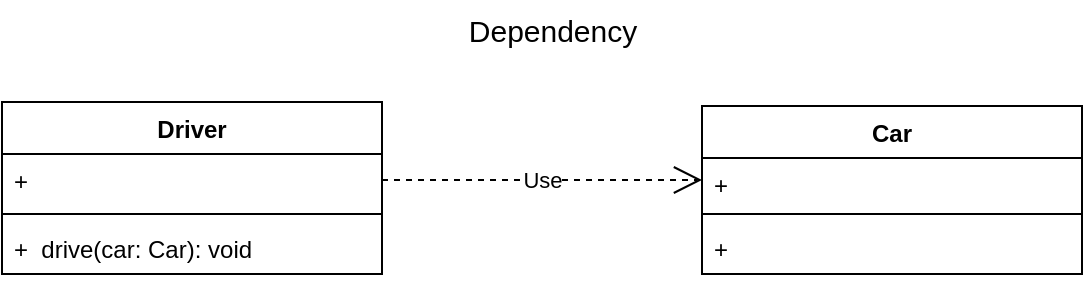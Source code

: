 <mxfile version="20.3.0" type="device"><diagram name="Page-1" id="c4acf3e9-155e-7222-9cf6-157b1a14988f"><mxGraphModel dx="1038" dy="649" grid="1" gridSize="10" guides="1" tooltips="1" connect="1" arrows="1" fold="1" page="1" pageScale="1" pageWidth="850" pageHeight="1100" background="none" math="0" shadow="0"><root><mxCell id="0"/><mxCell id="1" parent="0"/><mxCell id="KidopOKFZUAFMkktDd2t-1" value="Car" style="swimlane;fontStyle=1;align=center;verticalAlign=top;childLayout=stackLayout;horizontal=1;startSize=26;horizontalStack=0;resizeParent=1;resizeParentMax=0;resizeLast=0;collapsible=1;marginBottom=0;" parent="1" vertex="1"><mxGeometry x="460" y="223" width="190" height="84" as="geometry"><mxRectangle x="350" y="220" width="80" height="30" as="alternateBounds"/></mxGeometry></mxCell><mxCell id="KidopOKFZUAFMkktDd2t-2" value="+ " style="text;strokeColor=none;fillColor=none;align=left;verticalAlign=top;spacingLeft=4;spacingRight=4;overflow=hidden;rotatable=0;points=[[0,0.5],[1,0.5]];portConstraint=eastwest;" parent="KidopOKFZUAFMkktDd2t-1" vertex="1"><mxGeometry y="26" width="190" height="24" as="geometry"/></mxCell><mxCell id="KidopOKFZUAFMkktDd2t-3" value="" style="line;strokeWidth=1;fillColor=none;align=left;verticalAlign=middle;spacingTop=-1;spacingLeft=3;spacingRight=3;rotatable=0;labelPosition=right;points=[];portConstraint=eastwest;strokeColor=inherit;" parent="KidopOKFZUAFMkktDd2t-1" vertex="1"><mxGeometry y="50" width="190" height="8" as="geometry"/></mxCell><mxCell id="KidopOKFZUAFMkktDd2t-4" value="+" style="text;strokeColor=none;fillColor=none;align=left;verticalAlign=top;spacingLeft=4;spacingRight=4;overflow=hidden;rotatable=0;points=[[0,0.5],[1,0.5]];portConstraint=eastwest;" parent="KidopOKFZUAFMkktDd2t-1" vertex="1"><mxGeometry y="58" width="190" height="26" as="geometry"/></mxCell><mxCell id="KidopOKFZUAFMkktDd2t-8" value="Driver" style="swimlane;fontStyle=1;align=center;verticalAlign=top;childLayout=stackLayout;horizontal=1;startSize=26;horizontalStack=0;resizeParent=1;resizeParentMax=0;resizeLast=0;collapsible=1;marginBottom=0;" parent="1" vertex="1"><mxGeometry x="110" y="221" width="190" height="86" as="geometry"/></mxCell><mxCell id="KidopOKFZUAFMkktDd2t-9" value="+" style="text;strokeColor=none;fillColor=none;align=left;verticalAlign=top;spacingLeft=4;spacingRight=4;overflow=hidden;rotatable=0;points=[[0,0.5],[1,0.5]];portConstraint=eastwest;" parent="KidopOKFZUAFMkktDd2t-8" vertex="1"><mxGeometry y="26" width="190" height="26" as="geometry"/></mxCell><mxCell id="KidopOKFZUAFMkktDd2t-10" value="" style="line;strokeWidth=1;fillColor=none;align=left;verticalAlign=middle;spacingTop=-1;spacingLeft=3;spacingRight=3;rotatable=0;labelPosition=right;points=[];portConstraint=eastwest;strokeColor=inherit;" parent="KidopOKFZUAFMkktDd2t-8" vertex="1"><mxGeometry y="52" width="190" height="8" as="geometry"/></mxCell><mxCell id="KidopOKFZUAFMkktDd2t-11" value="+  drive(car: Car): void" style="text;strokeColor=none;fillColor=none;align=left;verticalAlign=top;spacingLeft=4;spacingRight=4;overflow=hidden;rotatable=0;points=[[0,0.5],[1,0.5]];portConstraint=eastwest;" parent="KidopOKFZUAFMkktDd2t-8" vertex="1"><mxGeometry y="60" width="190" height="26" as="geometry"/></mxCell><mxCell id="Gb-73wpjPowLvxwve7U9-1" value="Use" style="endArrow=open;endSize=12;dashed=1;html=1;rounded=0;" edge="1" parent="1"><mxGeometry width="160" relative="1" as="geometry"><mxPoint x="300" y="260" as="sourcePoint"/><mxPoint x="460" y="260" as="targetPoint"/></mxGeometry></mxCell><mxCell id="Gb-73wpjPowLvxwve7U9-4" value="&lt;font style=&quot;font-size: 15px;&quot;&gt;Dependency&lt;/font&gt;" style="text;html=1;align=center;verticalAlign=middle;resizable=0;points=[];autosize=1;strokeColor=none;fillColor=none;" vertex="1" parent="1"><mxGeometry x="330" y="170" width="110" height="30" as="geometry"/></mxCell></root></mxGraphModel></diagram></mxfile>